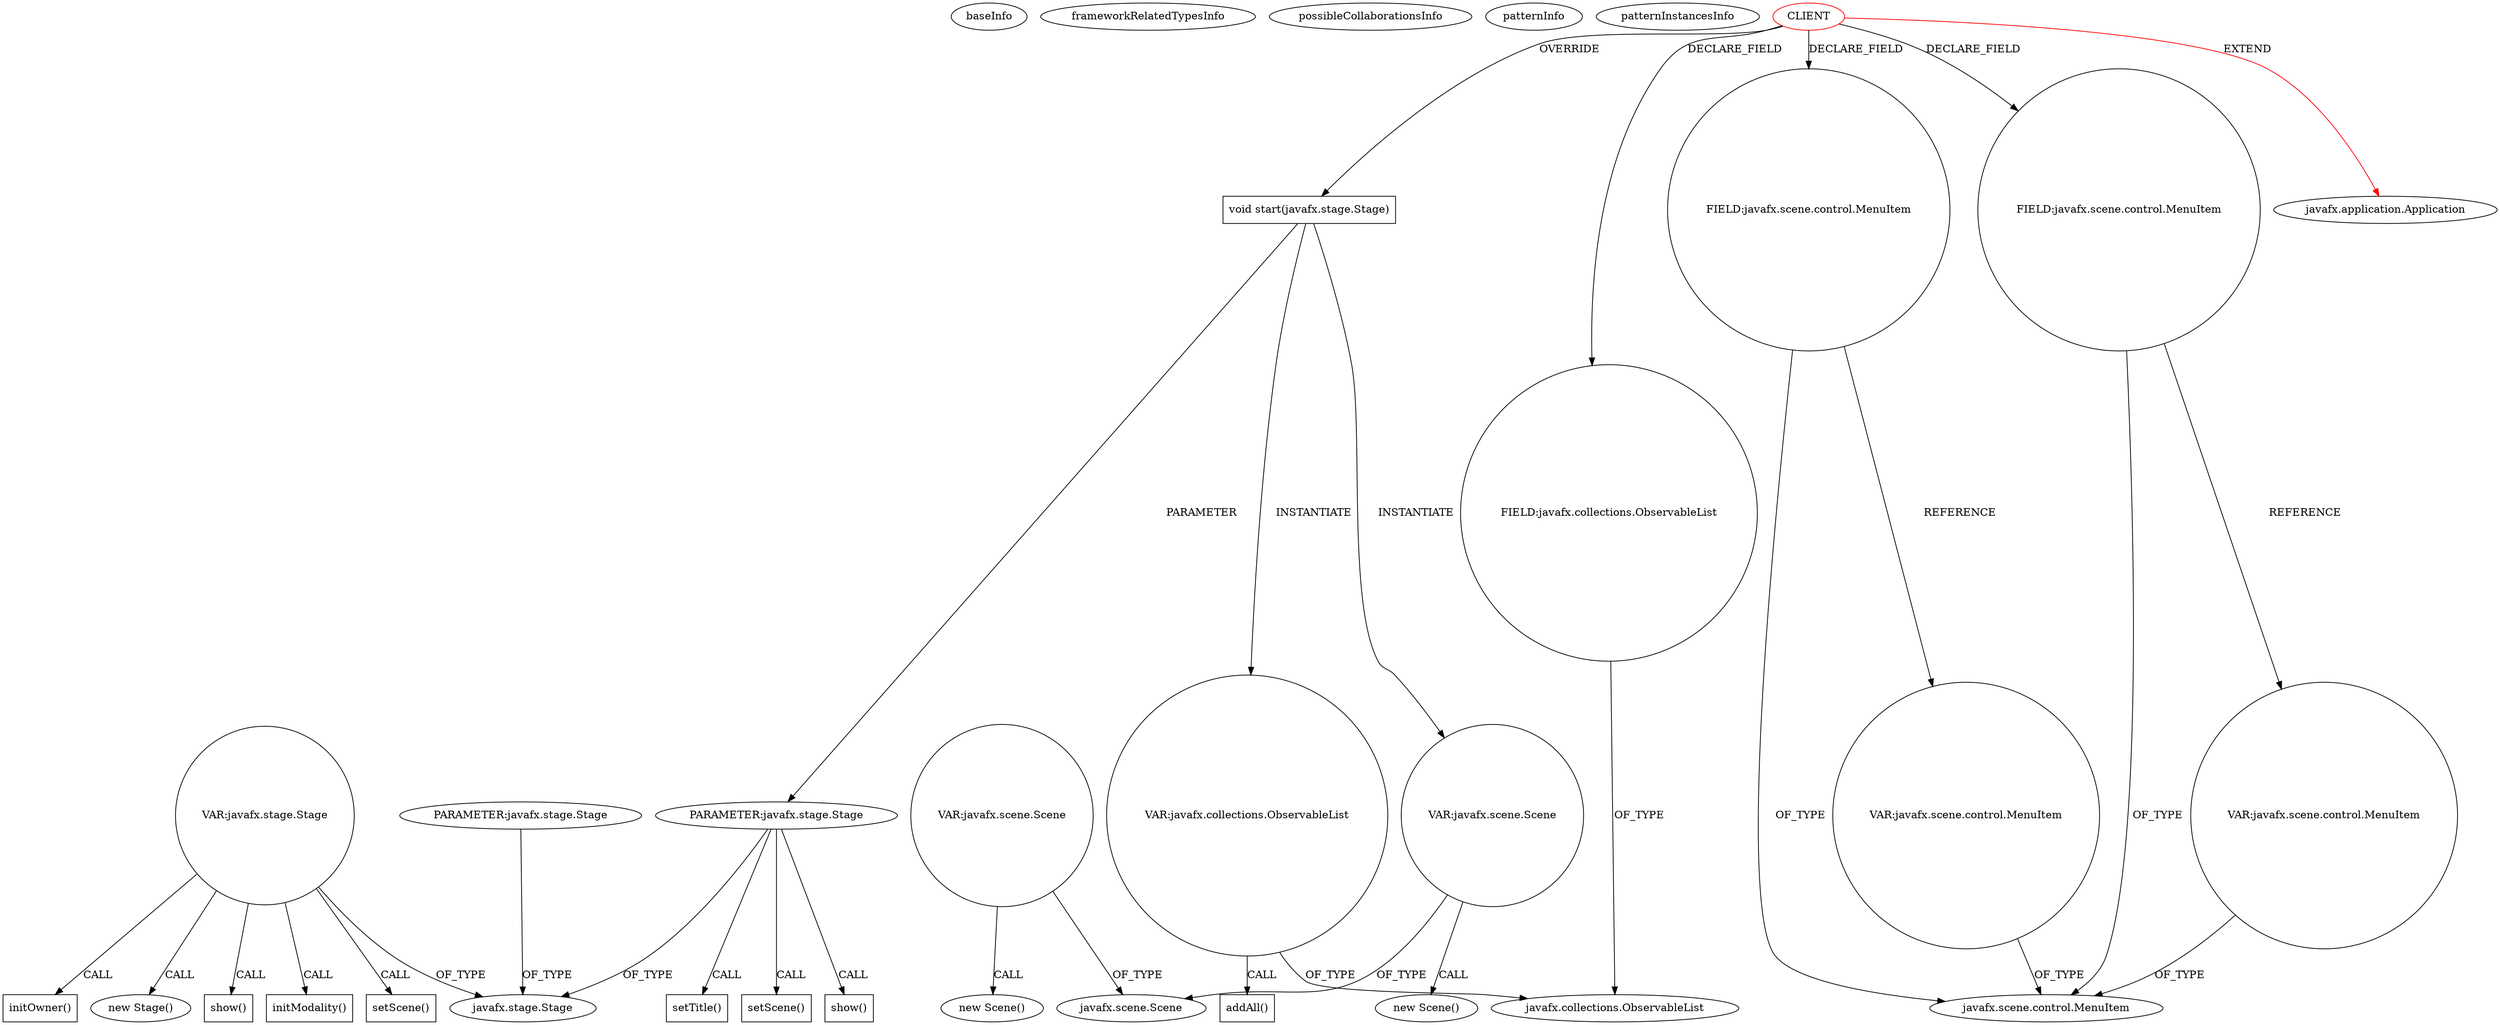 digraph {
baseInfo[graphId=819,category="pattern",isAnonymous=false,possibleRelation=false]
frameworkRelatedTypesInfo[0="javafx.application.Application"]
possibleCollaborationsInfo[]
patternInfo[frequency=2.0,patternRootClient=0]
patternInstancesInfo[0="zvakanaka-bitbit~/zvakanaka-bitbit/bitbit-master/src/bitbit/BitBit.java~BitBit~4923",1="ProgrammerTony-Chemistry-Calculator~/ProgrammerTony-Chemistry-Calculator/Chemistry-Calculator-master/src/com/mdc/Calculator.java~Calculator~1099"]
385[label="new Stage()",vertexType="CONSTRUCTOR_CALL",isFrameworkType=false]
386[label="VAR:javafx.stage.Stage",vertexType="VARIABLE_EXPRESION",isFrameworkType=false,shape=circle]
391[label="initOwner()",vertexType="INSIDE_CALL",isFrameworkType=false,shape=box]
68[label="javafx.stage.Stage",vertexType="FRAMEWORK_CLASS_TYPE",isFrameworkType=false]
426[label="PARAMETER:javafx.stage.Stage",vertexType="PARAMETER_DECLARATION",isFrameworkType=false]
67[label="PARAMETER:javafx.stage.Stage",vertexType="PARAMETER_DECLARATION",isFrameworkType=false]
66[label="void start(javafx.stage.Stage)",vertexType="OVERRIDING_METHOD_DECLARATION",isFrameworkType=false,shape=box]
0[label="CLIENT",vertexType="ROOT_CLIENT_CLASS_DECLARATION",isFrameworkType=false,color=red]
38[label="FIELD:javafx.scene.control.MenuItem",vertexType="FIELD_DECLARATION",isFrameworkType=false,shape=circle]
30[label="FIELD:javafx.scene.control.MenuItem",vertexType="FIELD_DECLARATION",isFrameworkType=false,shape=circle]
10[label="FIELD:javafx.collections.ObservableList",vertexType="FIELD_DECLARATION",isFrameworkType=false,shape=circle]
11[label="javafx.collections.ObservableList",vertexType="FRAMEWORK_INTERFACE_TYPE",isFrameworkType=false]
406[label="show()",vertexType="INSIDE_CALL",isFrameworkType=false,shape=box]
129[label="show()",vertexType="INSIDE_CALL",isFrameworkType=false,shape=box]
3[label="javafx.scene.control.MenuItem",vertexType="FRAMEWORK_CLASS_TYPE",isFrameworkType=false]
292[label="VAR:javafx.scene.control.MenuItem",vertexType="VARIABLE_EXPRESION",isFrameworkType=false,shape=circle]
210[label="VAR:javafx.scene.control.MenuItem",vertexType="VARIABLE_EXPRESION",isFrameworkType=false,shape=circle]
125[label="setTitle()",vertexType="INSIDE_CALL",isFrameworkType=false,shape=box]
1[label="javafx.application.Application",vertexType="FRAMEWORK_CLASS_TYPE",isFrameworkType=false]
73[label="VAR:javafx.scene.Scene",vertexType="VARIABLE_EXPRESION",isFrameworkType=false,shape=circle]
72[label="new Scene()",vertexType="CONSTRUCTOR_CALL",isFrameworkType=false]
389[label="initModality()",vertexType="INSIDE_CALL",isFrameworkType=false,shape=box]
127[label="setScene()",vertexType="INSIDE_CALL",isFrameworkType=false,shape=box]
404[label="setScene()",vertexType="INSIDE_CALL",isFrameworkType=false,shape=box]
74[label="javafx.scene.Scene",vertexType="FRAMEWORK_CLASS_TYPE",isFrameworkType=false]
401[label="VAR:javafx.scene.Scene",vertexType="VARIABLE_EXPRESION",isFrameworkType=false,shape=circle]
400[label="new Scene()",vertexType="CONSTRUCTOR_CALL",isFrameworkType=false]
101[label="VAR:javafx.collections.ObservableList",vertexType="VARIABLE_EXPRESION",isFrameworkType=false,shape=circle]
102[label="addAll()",vertexType="INSIDE_CALL",isFrameworkType=false,shape=box]
0->10[label="DECLARE_FIELD"]
210->3[label="OF_TYPE"]
426->68[label="OF_TYPE"]
67->68[label="OF_TYPE"]
386->391[label="CALL"]
73->72[label="CALL"]
66->101[label="INSTANTIATE"]
386->404[label="CALL"]
38->3[label="OF_TYPE"]
292->3[label="OF_TYPE"]
0->1[label="EXTEND",color=red]
401->400[label="CALL"]
67->125[label="CALL"]
67->129[label="CALL"]
10->11[label="OF_TYPE"]
401->74[label="OF_TYPE"]
101->102[label="CALL"]
73->74[label="OF_TYPE"]
30->292[label="REFERENCE"]
386->406[label="CALL"]
67->127[label="CALL"]
386->385[label="CALL"]
38->210[label="REFERENCE"]
0->66[label="OVERRIDE"]
66->73[label="INSTANTIATE"]
101->11[label="OF_TYPE"]
0->38[label="DECLARE_FIELD"]
386->389[label="CALL"]
30->3[label="OF_TYPE"]
0->30[label="DECLARE_FIELD"]
386->68[label="OF_TYPE"]
66->67[label="PARAMETER"]
}
